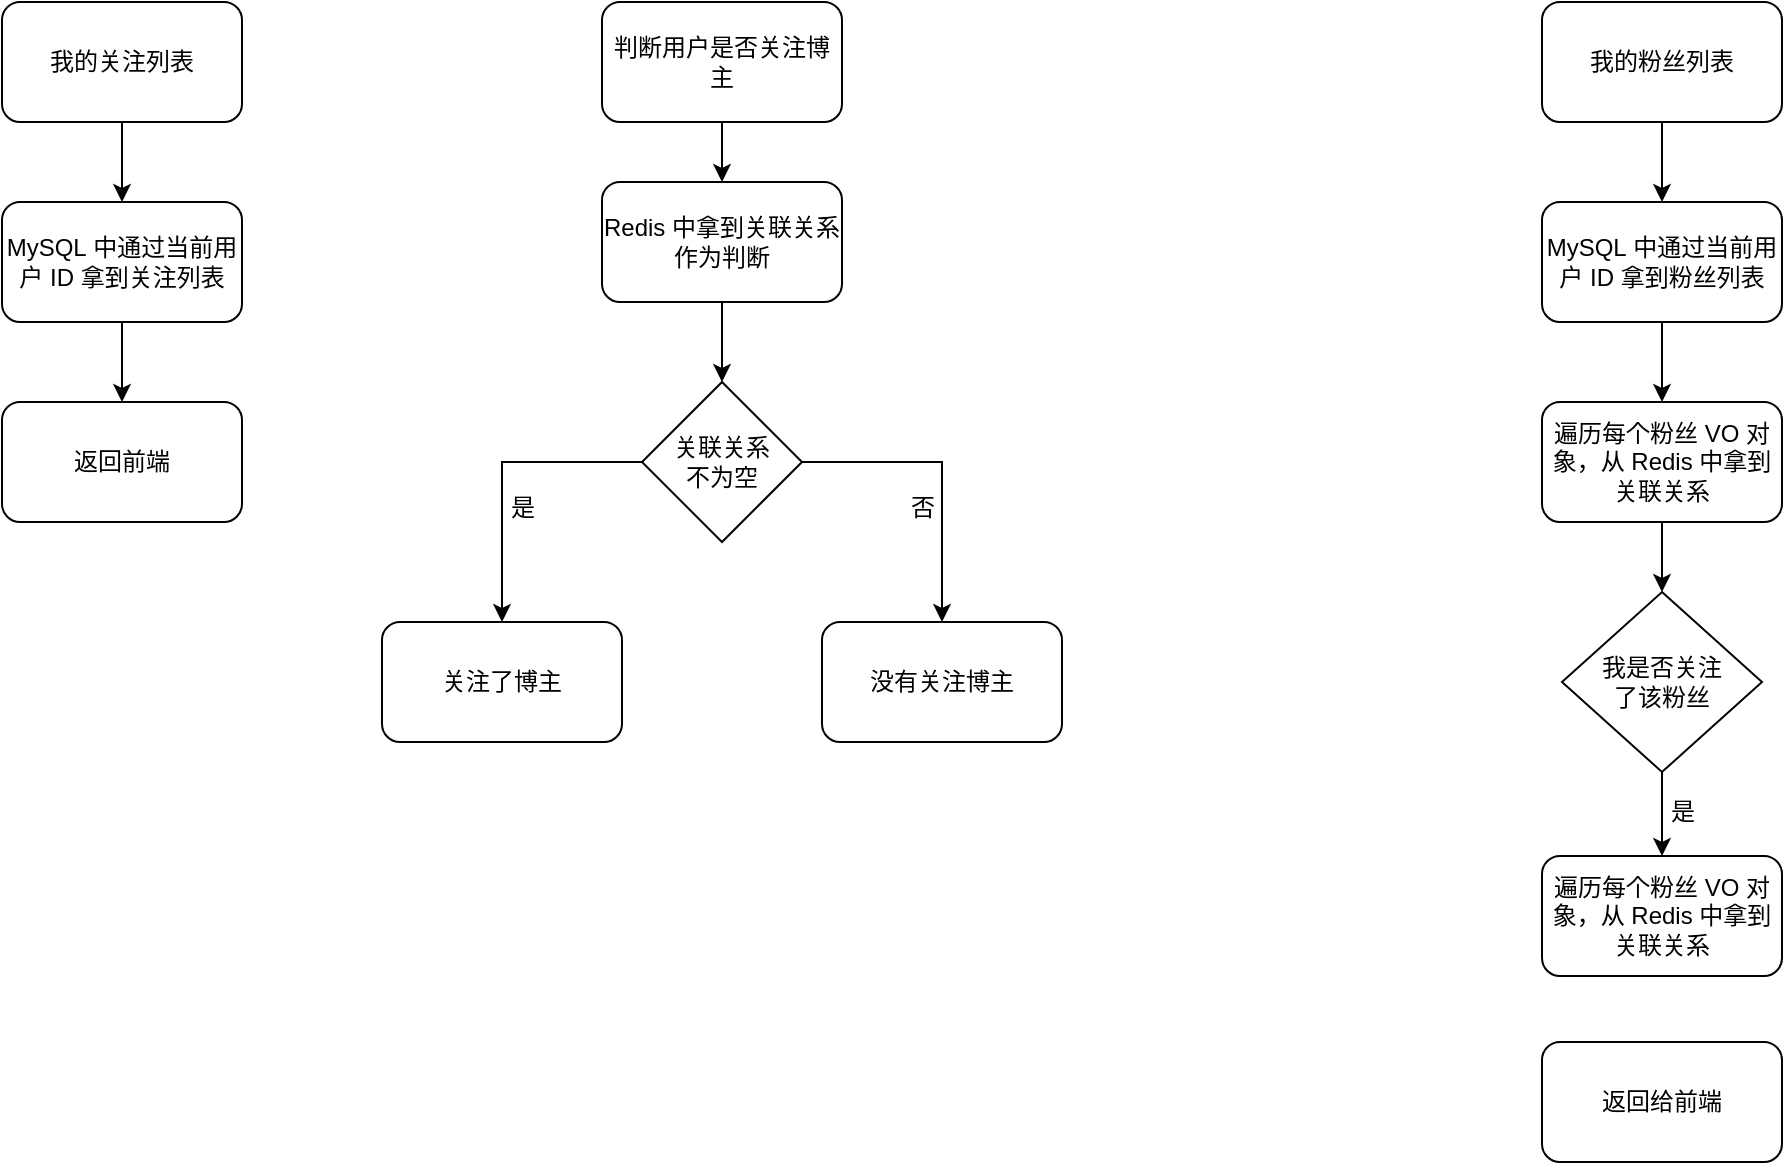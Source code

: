 <mxfile version="21.3.4" type="github">
  <diagram name="第 1 页" id="ygbQQdq1SmDN0GDfy9oc">
    <mxGraphModel dx="880" dy="452" grid="1" gridSize="10" guides="1" tooltips="1" connect="1" arrows="1" fold="1" page="1" pageScale="1" pageWidth="827" pageHeight="1169" math="0" shadow="0">
      <root>
        <mxCell id="0" />
        <mxCell id="1" parent="0" />
        <mxCell id="tJrQcQ07rjok3geakWRr-3" value="" style="edgeStyle=orthogonalEdgeStyle;rounded=0;orthogonalLoop=1;jettySize=auto;html=1;" edge="1" parent="1" source="tJrQcQ07rjok3geakWRr-1" target="tJrQcQ07rjok3geakWRr-2">
          <mxGeometry relative="1" as="geometry" />
        </mxCell>
        <mxCell id="tJrQcQ07rjok3geakWRr-1" value="我的关注列表" style="rounded=1;whiteSpace=wrap;html=1;" vertex="1" parent="1">
          <mxGeometry x="130" y="50" width="120" height="60" as="geometry" />
        </mxCell>
        <mxCell id="tJrQcQ07rjok3geakWRr-5" value="" style="edgeStyle=orthogonalEdgeStyle;rounded=0;orthogonalLoop=1;jettySize=auto;html=1;" edge="1" parent="1" source="tJrQcQ07rjok3geakWRr-2" target="tJrQcQ07rjok3geakWRr-4">
          <mxGeometry relative="1" as="geometry" />
        </mxCell>
        <mxCell id="tJrQcQ07rjok3geakWRr-2" value="MySQL&amp;nbsp;中通过当前用户 ID&amp;nbsp;拿到关注列表" style="rounded=1;whiteSpace=wrap;html=1;" vertex="1" parent="1">
          <mxGeometry x="130" y="150" width="120" height="60" as="geometry" />
        </mxCell>
        <mxCell id="tJrQcQ07rjok3geakWRr-4" value="返回前端" style="rounded=1;whiteSpace=wrap;html=1;" vertex="1" parent="1">
          <mxGeometry x="130" y="250" width="120" height="60" as="geometry" />
        </mxCell>
        <mxCell id="tJrQcQ07rjok3geakWRr-9" value="" style="edgeStyle=orthogonalEdgeStyle;rounded=0;orthogonalLoop=1;jettySize=auto;html=1;" edge="1" parent="1" source="tJrQcQ07rjok3geakWRr-6" target="tJrQcQ07rjok3geakWRr-7">
          <mxGeometry relative="1" as="geometry" />
        </mxCell>
        <mxCell id="tJrQcQ07rjok3geakWRr-6" value="判断用户是否关注博主" style="rounded=1;whiteSpace=wrap;html=1;" vertex="1" parent="1">
          <mxGeometry x="430" y="50" width="120" height="60" as="geometry" />
        </mxCell>
        <mxCell id="tJrQcQ07rjok3geakWRr-10" value="" style="edgeStyle=orthogonalEdgeStyle;rounded=0;orthogonalLoop=1;jettySize=auto;html=1;" edge="1" parent="1" source="tJrQcQ07rjok3geakWRr-7" target="tJrQcQ07rjok3geakWRr-8">
          <mxGeometry relative="1" as="geometry" />
        </mxCell>
        <mxCell id="tJrQcQ07rjok3geakWRr-7" value="Redis&amp;nbsp;中拿到关联关系作为判断" style="rounded=1;whiteSpace=wrap;html=1;" vertex="1" parent="1">
          <mxGeometry x="430" y="140" width="120" height="60" as="geometry" />
        </mxCell>
        <mxCell id="tJrQcQ07rjok3geakWRr-13" style="edgeStyle=orthogonalEdgeStyle;rounded=0;orthogonalLoop=1;jettySize=auto;html=1;" edge="1" parent="1" source="tJrQcQ07rjok3geakWRr-8" target="tJrQcQ07rjok3geakWRr-11">
          <mxGeometry relative="1" as="geometry" />
        </mxCell>
        <mxCell id="tJrQcQ07rjok3geakWRr-14" style="edgeStyle=orthogonalEdgeStyle;rounded=0;orthogonalLoop=1;jettySize=auto;html=1;" edge="1" parent="1" source="tJrQcQ07rjok3geakWRr-8" target="tJrQcQ07rjok3geakWRr-12">
          <mxGeometry relative="1" as="geometry" />
        </mxCell>
        <mxCell id="tJrQcQ07rjok3geakWRr-8" value="关联关系&lt;br&gt;不为空" style="rhombus;whiteSpace=wrap;html=1;" vertex="1" parent="1">
          <mxGeometry x="450" y="240" width="80" height="80" as="geometry" />
        </mxCell>
        <mxCell id="tJrQcQ07rjok3geakWRr-11" value="关注了博主" style="rounded=1;whiteSpace=wrap;html=1;" vertex="1" parent="1">
          <mxGeometry x="320" y="360" width="120" height="60" as="geometry" />
        </mxCell>
        <mxCell id="tJrQcQ07rjok3geakWRr-12" value="没有关注博主" style="rounded=1;whiteSpace=wrap;html=1;" vertex="1" parent="1">
          <mxGeometry x="540" y="360" width="120" height="60" as="geometry" />
        </mxCell>
        <mxCell id="tJrQcQ07rjok3geakWRr-16" value="" style="edgeStyle=orthogonalEdgeStyle;rounded=0;orthogonalLoop=1;jettySize=auto;html=1;" edge="1" parent="1" source="tJrQcQ07rjok3geakWRr-17" target="tJrQcQ07rjok3geakWRr-19">
          <mxGeometry relative="1" as="geometry" />
        </mxCell>
        <mxCell id="tJrQcQ07rjok3geakWRr-17" value="我的粉丝列表" style="rounded=1;whiteSpace=wrap;html=1;" vertex="1" parent="1">
          <mxGeometry x="900" y="50" width="120" height="60" as="geometry" />
        </mxCell>
        <mxCell id="tJrQcQ07rjok3geakWRr-18" value="" style="edgeStyle=orthogonalEdgeStyle;rounded=0;orthogonalLoop=1;jettySize=auto;html=1;" edge="1" parent="1" source="tJrQcQ07rjok3geakWRr-19">
          <mxGeometry relative="1" as="geometry">
            <mxPoint x="960" y="250" as="targetPoint" />
          </mxGeometry>
        </mxCell>
        <mxCell id="tJrQcQ07rjok3geakWRr-19" value="MySQL&amp;nbsp;中通过当前用户 ID&amp;nbsp;拿到粉丝列表" style="rounded=1;whiteSpace=wrap;html=1;" vertex="1" parent="1">
          <mxGeometry x="900" y="150" width="120" height="60" as="geometry" />
        </mxCell>
        <mxCell id="tJrQcQ07rjok3geakWRr-33" value="" style="edgeStyle=orthogonalEdgeStyle;rounded=0;orthogonalLoop=1;jettySize=auto;html=1;" edge="1" parent="1" source="tJrQcQ07rjok3geakWRr-21" target="tJrQcQ07rjok3geakWRr-23">
          <mxGeometry relative="1" as="geometry" />
        </mxCell>
        <mxCell id="tJrQcQ07rjok3geakWRr-21" value="遍历每个粉丝&amp;nbsp;VO&amp;nbsp;对象，从&amp;nbsp;Redis&amp;nbsp;中拿到关联关系" style="rounded=1;whiteSpace=wrap;html=1;" vertex="1" parent="1">
          <mxGeometry x="900" y="250" width="120" height="60" as="geometry" />
        </mxCell>
        <mxCell id="tJrQcQ07rjok3geakWRr-29" style="edgeStyle=orthogonalEdgeStyle;rounded=0;orthogonalLoop=1;jettySize=auto;html=1;" edge="1" parent="1" source="tJrQcQ07rjok3geakWRr-23" target="tJrQcQ07rjok3geakWRr-24">
          <mxGeometry relative="1" as="geometry" />
        </mxCell>
        <mxCell id="tJrQcQ07rjok3geakWRr-23" value="我是否关注&lt;br&gt;了该粉丝" style="rhombus;whiteSpace=wrap;html=1;" vertex="1" parent="1">
          <mxGeometry x="910" y="345" width="100" height="90" as="geometry" />
        </mxCell>
        <mxCell id="tJrQcQ07rjok3geakWRr-24" value="遍历每个粉丝&amp;nbsp;VO&amp;nbsp;对象，从&amp;nbsp;Redis&amp;nbsp;中拿到关联关系" style="rounded=1;whiteSpace=wrap;html=1;" vertex="1" parent="1">
          <mxGeometry x="900" y="477" width="120" height="60" as="geometry" />
        </mxCell>
        <mxCell id="tJrQcQ07rjok3geakWRr-26" value="是" style="text;html=1;align=center;verticalAlign=middle;resizable=0;points=[];autosize=1;strokeColor=none;fillColor=none;" vertex="1" parent="1">
          <mxGeometry x="370" y="288" width="40" height="30" as="geometry" />
        </mxCell>
        <mxCell id="tJrQcQ07rjok3geakWRr-27" value="否" style="text;html=1;align=center;verticalAlign=middle;resizable=0;points=[];autosize=1;strokeColor=none;fillColor=none;" vertex="1" parent="1">
          <mxGeometry x="570" y="288" width="40" height="30" as="geometry" />
        </mxCell>
        <mxCell id="tJrQcQ07rjok3geakWRr-31" value="是" style="text;html=1;align=center;verticalAlign=middle;resizable=0;points=[];autosize=1;strokeColor=none;fillColor=none;" vertex="1" parent="1">
          <mxGeometry x="950" y="440" width="40" height="30" as="geometry" />
        </mxCell>
        <mxCell id="tJrQcQ07rjok3geakWRr-34" value="返回给前端" style="rounded=1;whiteSpace=wrap;html=1;" vertex="1" parent="1">
          <mxGeometry x="900" y="570" width="120" height="60" as="geometry" />
        </mxCell>
      </root>
    </mxGraphModel>
  </diagram>
</mxfile>

